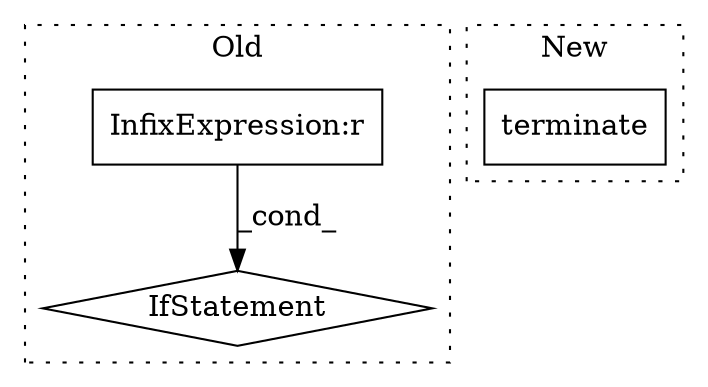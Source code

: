 digraph G {
subgraph cluster0 {
1 [label="IfStatement" a="25" s="3353,3395" l="4,2" shape="diamond"];
3 [label="InfixExpression:r" a="27" s="3372" l="4" shape="box"];
label = "Old";
style="dotted";
}
subgraph cluster1 {
2 [label="terminate" a="32" s="4095" l="11" shape="box"];
label = "New";
style="dotted";
}
3 -> 1 [label="_cond_"];
}
